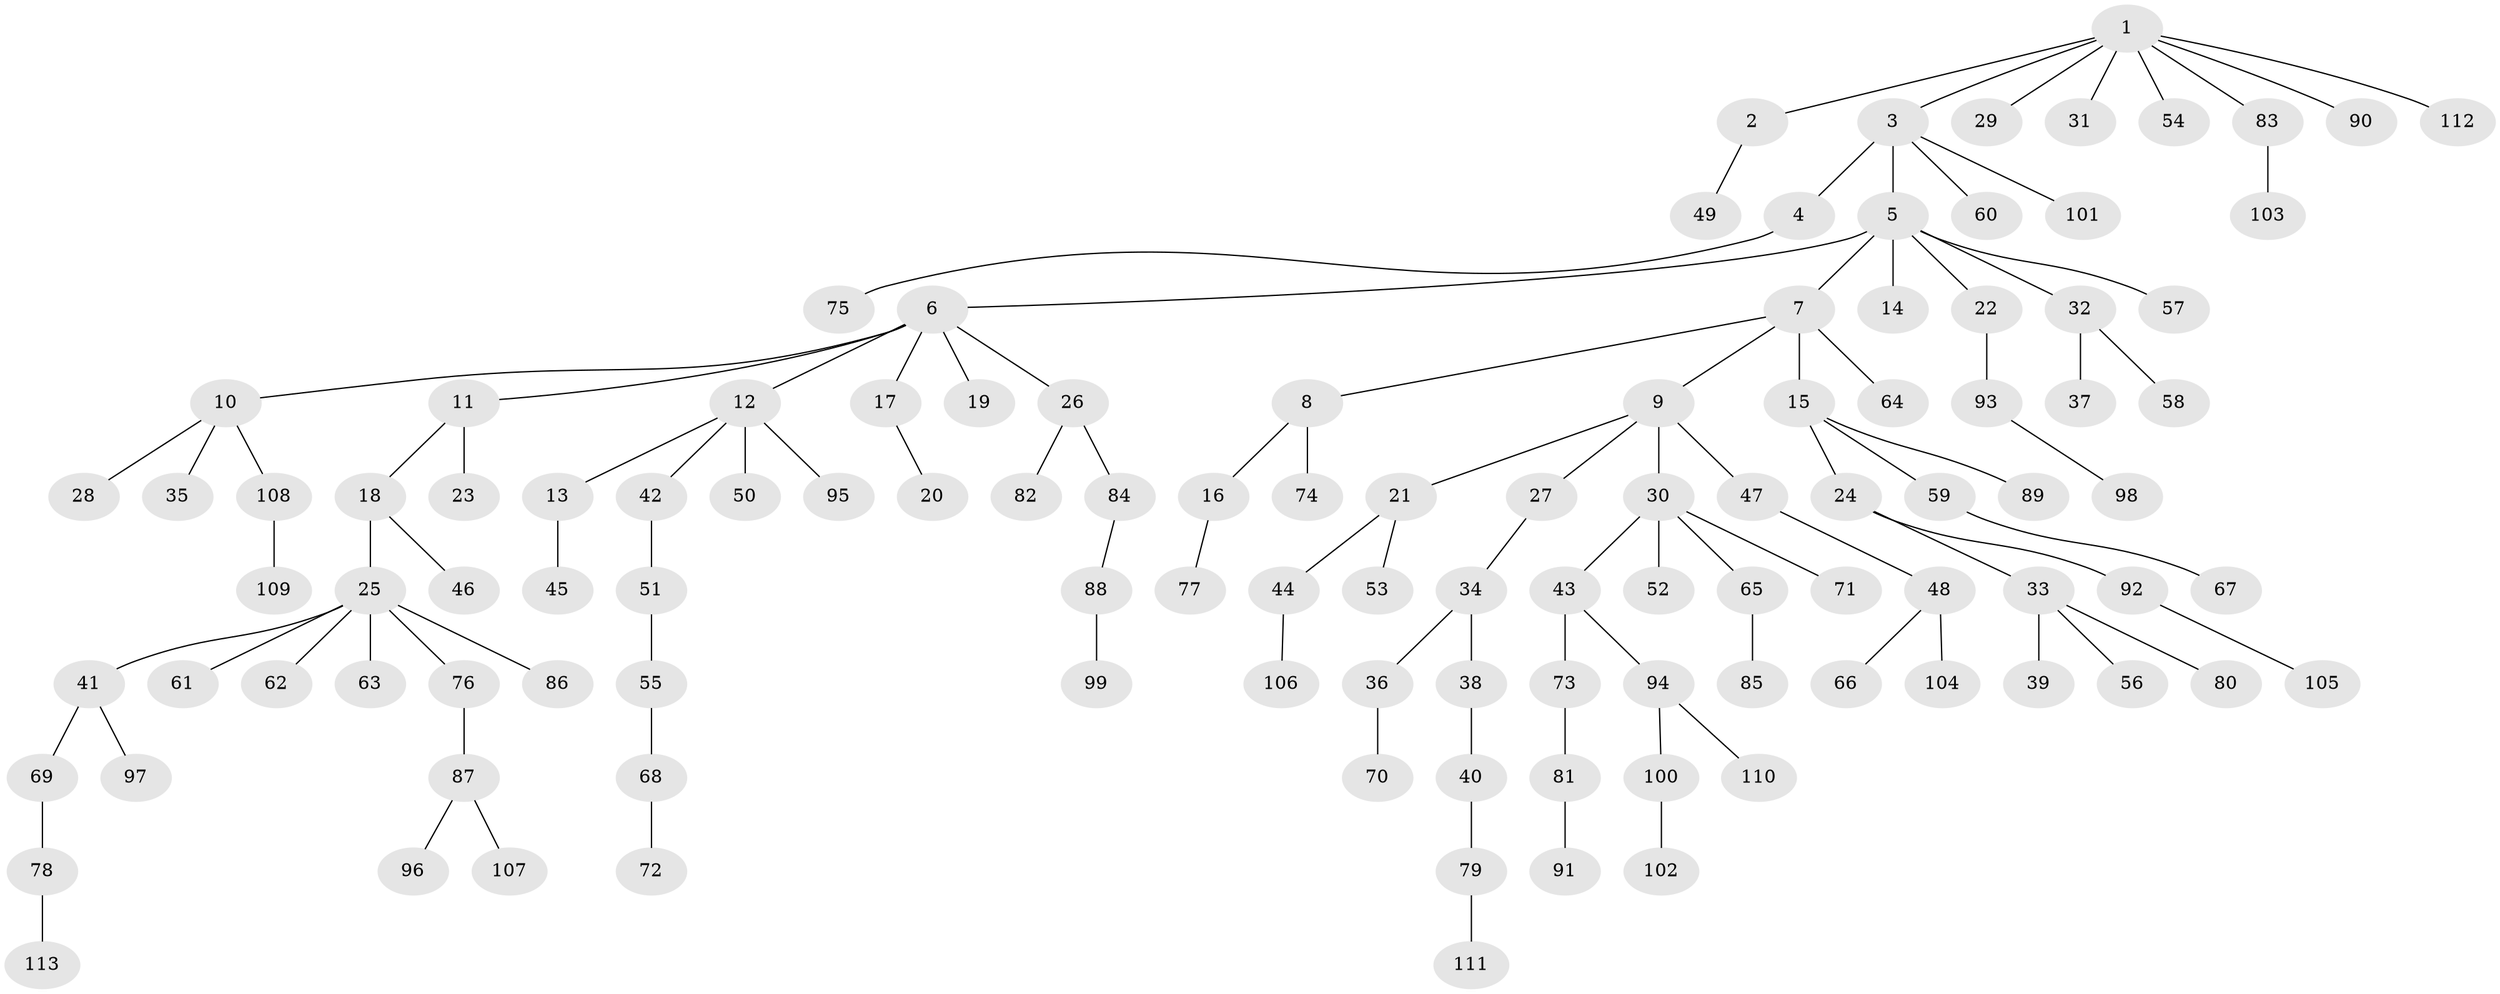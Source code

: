 // coarse degree distribution, {1: 0.6888888888888889, 4: 0.044444444444444446, 2: 0.24444444444444444, 27: 0.022222222222222223}
// Generated by graph-tools (version 1.1) at 2025/56/03/04/25 21:56:40]
// undirected, 113 vertices, 112 edges
graph export_dot {
graph [start="1"]
  node [color=gray90,style=filled];
  1;
  2;
  3;
  4;
  5;
  6;
  7;
  8;
  9;
  10;
  11;
  12;
  13;
  14;
  15;
  16;
  17;
  18;
  19;
  20;
  21;
  22;
  23;
  24;
  25;
  26;
  27;
  28;
  29;
  30;
  31;
  32;
  33;
  34;
  35;
  36;
  37;
  38;
  39;
  40;
  41;
  42;
  43;
  44;
  45;
  46;
  47;
  48;
  49;
  50;
  51;
  52;
  53;
  54;
  55;
  56;
  57;
  58;
  59;
  60;
  61;
  62;
  63;
  64;
  65;
  66;
  67;
  68;
  69;
  70;
  71;
  72;
  73;
  74;
  75;
  76;
  77;
  78;
  79;
  80;
  81;
  82;
  83;
  84;
  85;
  86;
  87;
  88;
  89;
  90;
  91;
  92;
  93;
  94;
  95;
  96;
  97;
  98;
  99;
  100;
  101;
  102;
  103;
  104;
  105;
  106;
  107;
  108;
  109;
  110;
  111;
  112;
  113;
  1 -- 2;
  1 -- 3;
  1 -- 29;
  1 -- 31;
  1 -- 54;
  1 -- 83;
  1 -- 90;
  1 -- 112;
  2 -- 49;
  3 -- 4;
  3 -- 5;
  3 -- 60;
  3 -- 101;
  4 -- 75;
  5 -- 6;
  5 -- 7;
  5 -- 14;
  5 -- 22;
  5 -- 32;
  5 -- 57;
  6 -- 10;
  6 -- 11;
  6 -- 12;
  6 -- 17;
  6 -- 19;
  6 -- 26;
  7 -- 8;
  7 -- 9;
  7 -- 15;
  7 -- 64;
  8 -- 16;
  8 -- 74;
  9 -- 21;
  9 -- 27;
  9 -- 30;
  9 -- 47;
  10 -- 28;
  10 -- 35;
  10 -- 108;
  11 -- 18;
  11 -- 23;
  12 -- 13;
  12 -- 42;
  12 -- 50;
  12 -- 95;
  13 -- 45;
  15 -- 24;
  15 -- 59;
  15 -- 89;
  16 -- 77;
  17 -- 20;
  18 -- 25;
  18 -- 46;
  21 -- 44;
  21 -- 53;
  22 -- 93;
  24 -- 33;
  24 -- 92;
  25 -- 41;
  25 -- 61;
  25 -- 62;
  25 -- 63;
  25 -- 76;
  25 -- 86;
  26 -- 82;
  26 -- 84;
  27 -- 34;
  30 -- 43;
  30 -- 52;
  30 -- 65;
  30 -- 71;
  32 -- 37;
  32 -- 58;
  33 -- 39;
  33 -- 56;
  33 -- 80;
  34 -- 36;
  34 -- 38;
  36 -- 70;
  38 -- 40;
  40 -- 79;
  41 -- 69;
  41 -- 97;
  42 -- 51;
  43 -- 73;
  43 -- 94;
  44 -- 106;
  47 -- 48;
  48 -- 66;
  48 -- 104;
  51 -- 55;
  55 -- 68;
  59 -- 67;
  65 -- 85;
  68 -- 72;
  69 -- 78;
  73 -- 81;
  76 -- 87;
  78 -- 113;
  79 -- 111;
  81 -- 91;
  83 -- 103;
  84 -- 88;
  87 -- 96;
  87 -- 107;
  88 -- 99;
  92 -- 105;
  93 -- 98;
  94 -- 100;
  94 -- 110;
  100 -- 102;
  108 -- 109;
}
